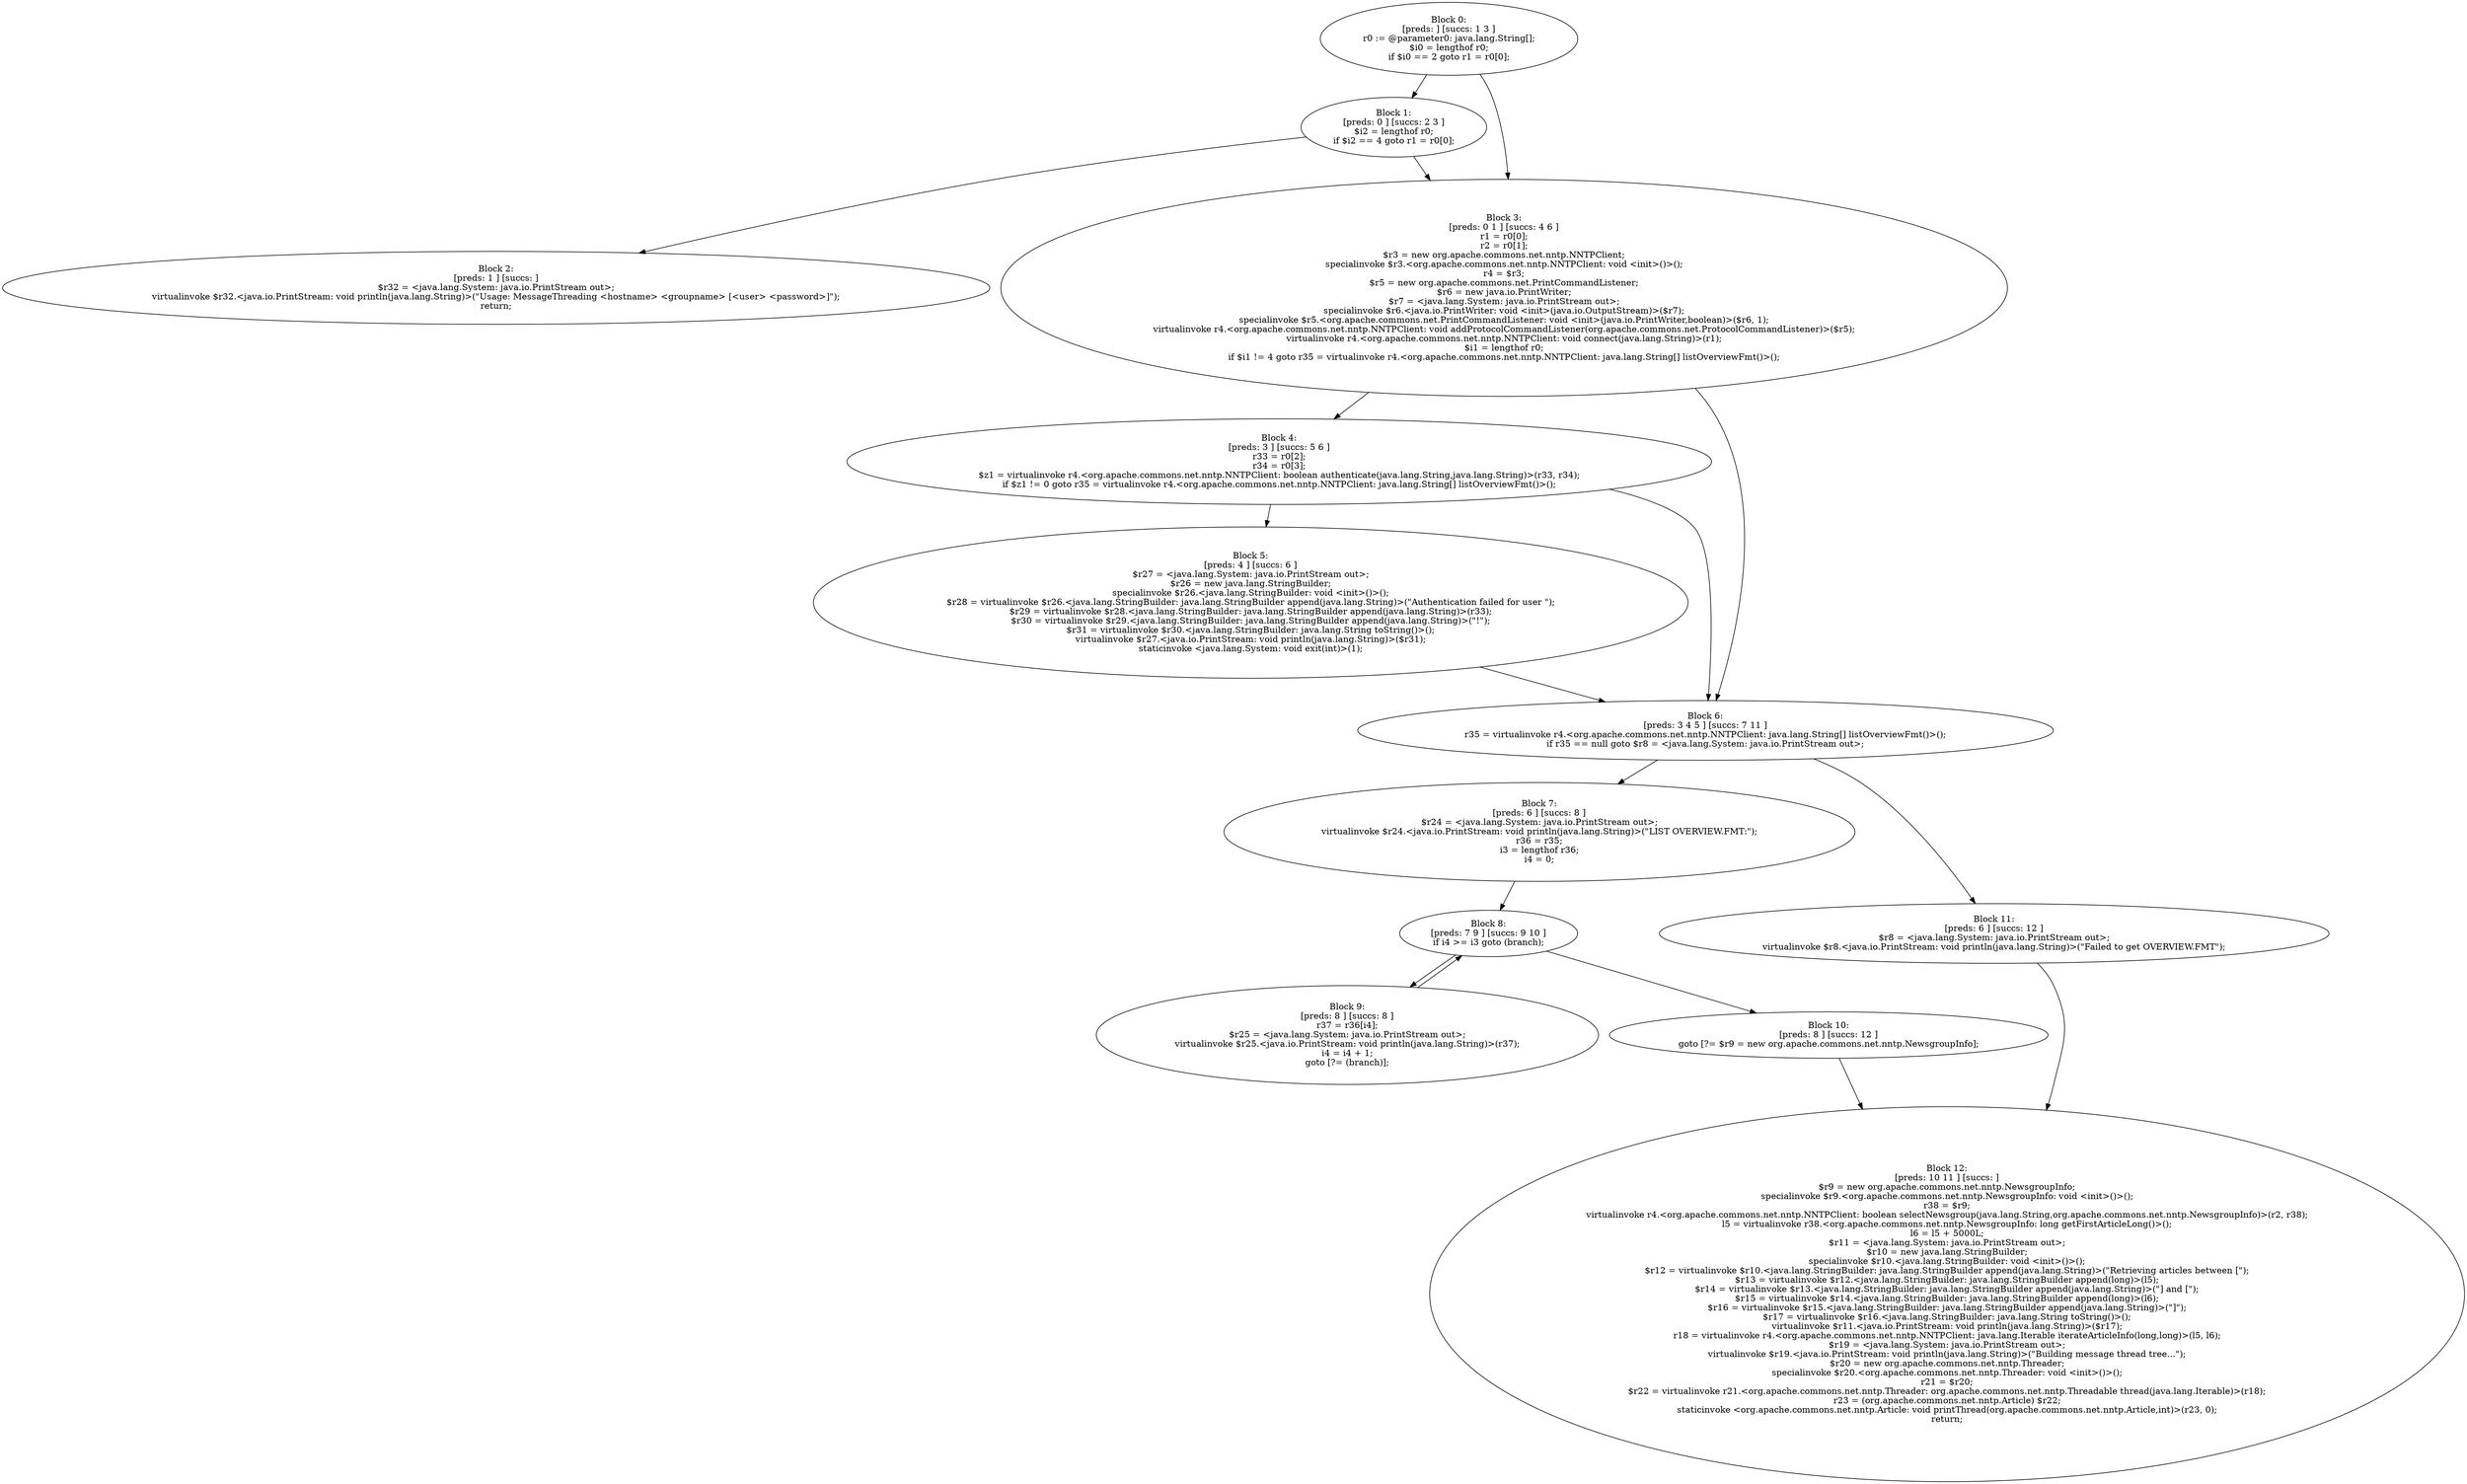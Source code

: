 digraph "unitGraph" {
    "Block 0:
[preds: ] [succs: 1 3 ]
r0 := @parameter0: java.lang.String[];
$i0 = lengthof r0;
if $i0 == 2 goto r1 = r0[0];
"
    "Block 1:
[preds: 0 ] [succs: 2 3 ]
$i2 = lengthof r0;
if $i2 == 4 goto r1 = r0[0];
"
    "Block 2:
[preds: 1 ] [succs: ]
$r32 = <java.lang.System: java.io.PrintStream out>;
virtualinvoke $r32.<java.io.PrintStream: void println(java.lang.String)>(\"Usage: MessageThreading <hostname> <groupname> [<user> <password>]\");
return;
"
    "Block 3:
[preds: 0 1 ] [succs: 4 6 ]
r1 = r0[0];
r2 = r0[1];
$r3 = new org.apache.commons.net.nntp.NNTPClient;
specialinvoke $r3.<org.apache.commons.net.nntp.NNTPClient: void <init>()>();
r4 = $r3;
$r5 = new org.apache.commons.net.PrintCommandListener;
$r6 = new java.io.PrintWriter;
$r7 = <java.lang.System: java.io.PrintStream out>;
specialinvoke $r6.<java.io.PrintWriter: void <init>(java.io.OutputStream)>($r7);
specialinvoke $r5.<org.apache.commons.net.PrintCommandListener: void <init>(java.io.PrintWriter,boolean)>($r6, 1);
virtualinvoke r4.<org.apache.commons.net.nntp.NNTPClient: void addProtocolCommandListener(org.apache.commons.net.ProtocolCommandListener)>($r5);
virtualinvoke r4.<org.apache.commons.net.nntp.NNTPClient: void connect(java.lang.String)>(r1);
$i1 = lengthof r0;
if $i1 != 4 goto r35 = virtualinvoke r4.<org.apache.commons.net.nntp.NNTPClient: java.lang.String[] listOverviewFmt()>();
"
    "Block 4:
[preds: 3 ] [succs: 5 6 ]
r33 = r0[2];
r34 = r0[3];
$z1 = virtualinvoke r4.<org.apache.commons.net.nntp.NNTPClient: boolean authenticate(java.lang.String,java.lang.String)>(r33, r34);
if $z1 != 0 goto r35 = virtualinvoke r4.<org.apache.commons.net.nntp.NNTPClient: java.lang.String[] listOverviewFmt()>();
"
    "Block 5:
[preds: 4 ] [succs: 6 ]
$r27 = <java.lang.System: java.io.PrintStream out>;
$r26 = new java.lang.StringBuilder;
specialinvoke $r26.<java.lang.StringBuilder: void <init>()>();
$r28 = virtualinvoke $r26.<java.lang.StringBuilder: java.lang.StringBuilder append(java.lang.String)>(\"Authentication failed for user \");
$r29 = virtualinvoke $r28.<java.lang.StringBuilder: java.lang.StringBuilder append(java.lang.String)>(r33);
$r30 = virtualinvoke $r29.<java.lang.StringBuilder: java.lang.StringBuilder append(java.lang.String)>(\"!\");
$r31 = virtualinvoke $r30.<java.lang.StringBuilder: java.lang.String toString()>();
virtualinvoke $r27.<java.io.PrintStream: void println(java.lang.String)>($r31);
staticinvoke <java.lang.System: void exit(int)>(1);
"
    "Block 6:
[preds: 3 4 5 ] [succs: 7 11 ]
r35 = virtualinvoke r4.<org.apache.commons.net.nntp.NNTPClient: java.lang.String[] listOverviewFmt()>();
if r35 == null goto $r8 = <java.lang.System: java.io.PrintStream out>;
"
    "Block 7:
[preds: 6 ] [succs: 8 ]
$r24 = <java.lang.System: java.io.PrintStream out>;
virtualinvoke $r24.<java.io.PrintStream: void println(java.lang.String)>(\"LIST OVERVIEW.FMT:\");
r36 = r35;
i3 = lengthof r36;
i4 = 0;
"
    "Block 8:
[preds: 7 9 ] [succs: 9 10 ]
if i4 >= i3 goto (branch);
"
    "Block 9:
[preds: 8 ] [succs: 8 ]
r37 = r36[i4];
$r25 = <java.lang.System: java.io.PrintStream out>;
virtualinvoke $r25.<java.io.PrintStream: void println(java.lang.String)>(r37);
i4 = i4 + 1;
goto [?= (branch)];
"
    "Block 10:
[preds: 8 ] [succs: 12 ]
goto [?= $r9 = new org.apache.commons.net.nntp.NewsgroupInfo];
"
    "Block 11:
[preds: 6 ] [succs: 12 ]
$r8 = <java.lang.System: java.io.PrintStream out>;
virtualinvoke $r8.<java.io.PrintStream: void println(java.lang.String)>(\"Failed to get OVERVIEW.FMT\");
"
    "Block 12:
[preds: 10 11 ] [succs: ]
$r9 = new org.apache.commons.net.nntp.NewsgroupInfo;
specialinvoke $r9.<org.apache.commons.net.nntp.NewsgroupInfo: void <init>()>();
r38 = $r9;
virtualinvoke r4.<org.apache.commons.net.nntp.NNTPClient: boolean selectNewsgroup(java.lang.String,org.apache.commons.net.nntp.NewsgroupInfo)>(r2, r38);
l5 = virtualinvoke r38.<org.apache.commons.net.nntp.NewsgroupInfo: long getFirstArticleLong()>();
l6 = l5 + 5000L;
$r11 = <java.lang.System: java.io.PrintStream out>;
$r10 = new java.lang.StringBuilder;
specialinvoke $r10.<java.lang.StringBuilder: void <init>()>();
$r12 = virtualinvoke $r10.<java.lang.StringBuilder: java.lang.StringBuilder append(java.lang.String)>(\"Retrieving articles between [\");
$r13 = virtualinvoke $r12.<java.lang.StringBuilder: java.lang.StringBuilder append(long)>(l5);
$r14 = virtualinvoke $r13.<java.lang.StringBuilder: java.lang.StringBuilder append(java.lang.String)>(\"] and [\");
$r15 = virtualinvoke $r14.<java.lang.StringBuilder: java.lang.StringBuilder append(long)>(l6);
$r16 = virtualinvoke $r15.<java.lang.StringBuilder: java.lang.StringBuilder append(java.lang.String)>(\"]\");
$r17 = virtualinvoke $r16.<java.lang.StringBuilder: java.lang.String toString()>();
virtualinvoke $r11.<java.io.PrintStream: void println(java.lang.String)>($r17);
r18 = virtualinvoke r4.<org.apache.commons.net.nntp.NNTPClient: java.lang.Iterable iterateArticleInfo(long,long)>(l5, l6);
$r19 = <java.lang.System: java.io.PrintStream out>;
virtualinvoke $r19.<java.io.PrintStream: void println(java.lang.String)>(\"Building message thread tree...\");
$r20 = new org.apache.commons.net.nntp.Threader;
specialinvoke $r20.<org.apache.commons.net.nntp.Threader: void <init>()>();
r21 = $r20;
$r22 = virtualinvoke r21.<org.apache.commons.net.nntp.Threader: org.apache.commons.net.nntp.Threadable thread(java.lang.Iterable)>(r18);
r23 = (org.apache.commons.net.nntp.Article) $r22;
staticinvoke <org.apache.commons.net.nntp.Article: void printThread(org.apache.commons.net.nntp.Article,int)>(r23, 0);
return;
"
    "Block 0:
[preds: ] [succs: 1 3 ]
r0 := @parameter0: java.lang.String[];
$i0 = lengthof r0;
if $i0 == 2 goto r1 = r0[0];
"->"Block 1:
[preds: 0 ] [succs: 2 3 ]
$i2 = lengthof r0;
if $i2 == 4 goto r1 = r0[0];
";
    "Block 0:
[preds: ] [succs: 1 3 ]
r0 := @parameter0: java.lang.String[];
$i0 = lengthof r0;
if $i0 == 2 goto r1 = r0[0];
"->"Block 3:
[preds: 0 1 ] [succs: 4 6 ]
r1 = r0[0];
r2 = r0[1];
$r3 = new org.apache.commons.net.nntp.NNTPClient;
specialinvoke $r3.<org.apache.commons.net.nntp.NNTPClient: void <init>()>();
r4 = $r3;
$r5 = new org.apache.commons.net.PrintCommandListener;
$r6 = new java.io.PrintWriter;
$r7 = <java.lang.System: java.io.PrintStream out>;
specialinvoke $r6.<java.io.PrintWriter: void <init>(java.io.OutputStream)>($r7);
specialinvoke $r5.<org.apache.commons.net.PrintCommandListener: void <init>(java.io.PrintWriter,boolean)>($r6, 1);
virtualinvoke r4.<org.apache.commons.net.nntp.NNTPClient: void addProtocolCommandListener(org.apache.commons.net.ProtocolCommandListener)>($r5);
virtualinvoke r4.<org.apache.commons.net.nntp.NNTPClient: void connect(java.lang.String)>(r1);
$i1 = lengthof r0;
if $i1 != 4 goto r35 = virtualinvoke r4.<org.apache.commons.net.nntp.NNTPClient: java.lang.String[] listOverviewFmt()>();
";
    "Block 1:
[preds: 0 ] [succs: 2 3 ]
$i2 = lengthof r0;
if $i2 == 4 goto r1 = r0[0];
"->"Block 2:
[preds: 1 ] [succs: ]
$r32 = <java.lang.System: java.io.PrintStream out>;
virtualinvoke $r32.<java.io.PrintStream: void println(java.lang.String)>(\"Usage: MessageThreading <hostname> <groupname> [<user> <password>]\");
return;
";
    "Block 1:
[preds: 0 ] [succs: 2 3 ]
$i2 = lengthof r0;
if $i2 == 4 goto r1 = r0[0];
"->"Block 3:
[preds: 0 1 ] [succs: 4 6 ]
r1 = r0[0];
r2 = r0[1];
$r3 = new org.apache.commons.net.nntp.NNTPClient;
specialinvoke $r3.<org.apache.commons.net.nntp.NNTPClient: void <init>()>();
r4 = $r3;
$r5 = new org.apache.commons.net.PrintCommandListener;
$r6 = new java.io.PrintWriter;
$r7 = <java.lang.System: java.io.PrintStream out>;
specialinvoke $r6.<java.io.PrintWriter: void <init>(java.io.OutputStream)>($r7);
specialinvoke $r5.<org.apache.commons.net.PrintCommandListener: void <init>(java.io.PrintWriter,boolean)>($r6, 1);
virtualinvoke r4.<org.apache.commons.net.nntp.NNTPClient: void addProtocolCommandListener(org.apache.commons.net.ProtocolCommandListener)>($r5);
virtualinvoke r4.<org.apache.commons.net.nntp.NNTPClient: void connect(java.lang.String)>(r1);
$i1 = lengthof r0;
if $i1 != 4 goto r35 = virtualinvoke r4.<org.apache.commons.net.nntp.NNTPClient: java.lang.String[] listOverviewFmt()>();
";
    "Block 3:
[preds: 0 1 ] [succs: 4 6 ]
r1 = r0[0];
r2 = r0[1];
$r3 = new org.apache.commons.net.nntp.NNTPClient;
specialinvoke $r3.<org.apache.commons.net.nntp.NNTPClient: void <init>()>();
r4 = $r3;
$r5 = new org.apache.commons.net.PrintCommandListener;
$r6 = new java.io.PrintWriter;
$r7 = <java.lang.System: java.io.PrintStream out>;
specialinvoke $r6.<java.io.PrintWriter: void <init>(java.io.OutputStream)>($r7);
specialinvoke $r5.<org.apache.commons.net.PrintCommandListener: void <init>(java.io.PrintWriter,boolean)>($r6, 1);
virtualinvoke r4.<org.apache.commons.net.nntp.NNTPClient: void addProtocolCommandListener(org.apache.commons.net.ProtocolCommandListener)>($r5);
virtualinvoke r4.<org.apache.commons.net.nntp.NNTPClient: void connect(java.lang.String)>(r1);
$i1 = lengthof r0;
if $i1 != 4 goto r35 = virtualinvoke r4.<org.apache.commons.net.nntp.NNTPClient: java.lang.String[] listOverviewFmt()>();
"->"Block 4:
[preds: 3 ] [succs: 5 6 ]
r33 = r0[2];
r34 = r0[3];
$z1 = virtualinvoke r4.<org.apache.commons.net.nntp.NNTPClient: boolean authenticate(java.lang.String,java.lang.String)>(r33, r34);
if $z1 != 0 goto r35 = virtualinvoke r4.<org.apache.commons.net.nntp.NNTPClient: java.lang.String[] listOverviewFmt()>();
";
    "Block 3:
[preds: 0 1 ] [succs: 4 6 ]
r1 = r0[0];
r2 = r0[1];
$r3 = new org.apache.commons.net.nntp.NNTPClient;
specialinvoke $r3.<org.apache.commons.net.nntp.NNTPClient: void <init>()>();
r4 = $r3;
$r5 = new org.apache.commons.net.PrintCommandListener;
$r6 = new java.io.PrintWriter;
$r7 = <java.lang.System: java.io.PrintStream out>;
specialinvoke $r6.<java.io.PrintWriter: void <init>(java.io.OutputStream)>($r7);
specialinvoke $r5.<org.apache.commons.net.PrintCommandListener: void <init>(java.io.PrintWriter,boolean)>($r6, 1);
virtualinvoke r4.<org.apache.commons.net.nntp.NNTPClient: void addProtocolCommandListener(org.apache.commons.net.ProtocolCommandListener)>($r5);
virtualinvoke r4.<org.apache.commons.net.nntp.NNTPClient: void connect(java.lang.String)>(r1);
$i1 = lengthof r0;
if $i1 != 4 goto r35 = virtualinvoke r4.<org.apache.commons.net.nntp.NNTPClient: java.lang.String[] listOverviewFmt()>();
"->"Block 6:
[preds: 3 4 5 ] [succs: 7 11 ]
r35 = virtualinvoke r4.<org.apache.commons.net.nntp.NNTPClient: java.lang.String[] listOverviewFmt()>();
if r35 == null goto $r8 = <java.lang.System: java.io.PrintStream out>;
";
    "Block 4:
[preds: 3 ] [succs: 5 6 ]
r33 = r0[2];
r34 = r0[3];
$z1 = virtualinvoke r4.<org.apache.commons.net.nntp.NNTPClient: boolean authenticate(java.lang.String,java.lang.String)>(r33, r34);
if $z1 != 0 goto r35 = virtualinvoke r4.<org.apache.commons.net.nntp.NNTPClient: java.lang.String[] listOverviewFmt()>();
"->"Block 5:
[preds: 4 ] [succs: 6 ]
$r27 = <java.lang.System: java.io.PrintStream out>;
$r26 = new java.lang.StringBuilder;
specialinvoke $r26.<java.lang.StringBuilder: void <init>()>();
$r28 = virtualinvoke $r26.<java.lang.StringBuilder: java.lang.StringBuilder append(java.lang.String)>(\"Authentication failed for user \");
$r29 = virtualinvoke $r28.<java.lang.StringBuilder: java.lang.StringBuilder append(java.lang.String)>(r33);
$r30 = virtualinvoke $r29.<java.lang.StringBuilder: java.lang.StringBuilder append(java.lang.String)>(\"!\");
$r31 = virtualinvoke $r30.<java.lang.StringBuilder: java.lang.String toString()>();
virtualinvoke $r27.<java.io.PrintStream: void println(java.lang.String)>($r31);
staticinvoke <java.lang.System: void exit(int)>(1);
";
    "Block 4:
[preds: 3 ] [succs: 5 6 ]
r33 = r0[2];
r34 = r0[3];
$z1 = virtualinvoke r4.<org.apache.commons.net.nntp.NNTPClient: boolean authenticate(java.lang.String,java.lang.String)>(r33, r34);
if $z1 != 0 goto r35 = virtualinvoke r4.<org.apache.commons.net.nntp.NNTPClient: java.lang.String[] listOverviewFmt()>();
"->"Block 6:
[preds: 3 4 5 ] [succs: 7 11 ]
r35 = virtualinvoke r4.<org.apache.commons.net.nntp.NNTPClient: java.lang.String[] listOverviewFmt()>();
if r35 == null goto $r8 = <java.lang.System: java.io.PrintStream out>;
";
    "Block 5:
[preds: 4 ] [succs: 6 ]
$r27 = <java.lang.System: java.io.PrintStream out>;
$r26 = new java.lang.StringBuilder;
specialinvoke $r26.<java.lang.StringBuilder: void <init>()>();
$r28 = virtualinvoke $r26.<java.lang.StringBuilder: java.lang.StringBuilder append(java.lang.String)>(\"Authentication failed for user \");
$r29 = virtualinvoke $r28.<java.lang.StringBuilder: java.lang.StringBuilder append(java.lang.String)>(r33);
$r30 = virtualinvoke $r29.<java.lang.StringBuilder: java.lang.StringBuilder append(java.lang.String)>(\"!\");
$r31 = virtualinvoke $r30.<java.lang.StringBuilder: java.lang.String toString()>();
virtualinvoke $r27.<java.io.PrintStream: void println(java.lang.String)>($r31);
staticinvoke <java.lang.System: void exit(int)>(1);
"->"Block 6:
[preds: 3 4 5 ] [succs: 7 11 ]
r35 = virtualinvoke r4.<org.apache.commons.net.nntp.NNTPClient: java.lang.String[] listOverviewFmt()>();
if r35 == null goto $r8 = <java.lang.System: java.io.PrintStream out>;
";
    "Block 6:
[preds: 3 4 5 ] [succs: 7 11 ]
r35 = virtualinvoke r4.<org.apache.commons.net.nntp.NNTPClient: java.lang.String[] listOverviewFmt()>();
if r35 == null goto $r8 = <java.lang.System: java.io.PrintStream out>;
"->"Block 7:
[preds: 6 ] [succs: 8 ]
$r24 = <java.lang.System: java.io.PrintStream out>;
virtualinvoke $r24.<java.io.PrintStream: void println(java.lang.String)>(\"LIST OVERVIEW.FMT:\");
r36 = r35;
i3 = lengthof r36;
i4 = 0;
";
    "Block 6:
[preds: 3 4 5 ] [succs: 7 11 ]
r35 = virtualinvoke r4.<org.apache.commons.net.nntp.NNTPClient: java.lang.String[] listOverviewFmt()>();
if r35 == null goto $r8 = <java.lang.System: java.io.PrintStream out>;
"->"Block 11:
[preds: 6 ] [succs: 12 ]
$r8 = <java.lang.System: java.io.PrintStream out>;
virtualinvoke $r8.<java.io.PrintStream: void println(java.lang.String)>(\"Failed to get OVERVIEW.FMT\");
";
    "Block 7:
[preds: 6 ] [succs: 8 ]
$r24 = <java.lang.System: java.io.PrintStream out>;
virtualinvoke $r24.<java.io.PrintStream: void println(java.lang.String)>(\"LIST OVERVIEW.FMT:\");
r36 = r35;
i3 = lengthof r36;
i4 = 0;
"->"Block 8:
[preds: 7 9 ] [succs: 9 10 ]
if i4 >= i3 goto (branch);
";
    "Block 8:
[preds: 7 9 ] [succs: 9 10 ]
if i4 >= i3 goto (branch);
"->"Block 9:
[preds: 8 ] [succs: 8 ]
r37 = r36[i4];
$r25 = <java.lang.System: java.io.PrintStream out>;
virtualinvoke $r25.<java.io.PrintStream: void println(java.lang.String)>(r37);
i4 = i4 + 1;
goto [?= (branch)];
";
    "Block 8:
[preds: 7 9 ] [succs: 9 10 ]
if i4 >= i3 goto (branch);
"->"Block 10:
[preds: 8 ] [succs: 12 ]
goto [?= $r9 = new org.apache.commons.net.nntp.NewsgroupInfo];
";
    "Block 9:
[preds: 8 ] [succs: 8 ]
r37 = r36[i4];
$r25 = <java.lang.System: java.io.PrintStream out>;
virtualinvoke $r25.<java.io.PrintStream: void println(java.lang.String)>(r37);
i4 = i4 + 1;
goto [?= (branch)];
"->"Block 8:
[preds: 7 9 ] [succs: 9 10 ]
if i4 >= i3 goto (branch);
";
    "Block 10:
[preds: 8 ] [succs: 12 ]
goto [?= $r9 = new org.apache.commons.net.nntp.NewsgroupInfo];
"->"Block 12:
[preds: 10 11 ] [succs: ]
$r9 = new org.apache.commons.net.nntp.NewsgroupInfo;
specialinvoke $r9.<org.apache.commons.net.nntp.NewsgroupInfo: void <init>()>();
r38 = $r9;
virtualinvoke r4.<org.apache.commons.net.nntp.NNTPClient: boolean selectNewsgroup(java.lang.String,org.apache.commons.net.nntp.NewsgroupInfo)>(r2, r38);
l5 = virtualinvoke r38.<org.apache.commons.net.nntp.NewsgroupInfo: long getFirstArticleLong()>();
l6 = l5 + 5000L;
$r11 = <java.lang.System: java.io.PrintStream out>;
$r10 = new java.lang.StringBuilder;
specialinvoke $r10.<java.lang.StringBuilder: void <init>()>();
$r12 = virtualinvoke $r10.<java.lang.StringBuilder: java.lang.StringBuilder append(java.lang.String)>(\"Retrieving articles between [\");
$r13 = virtualinvoke $r12.<java.lang.StringBuilder: java.lang.StringBuilder append(long)>(l5);
$r14 = virtualinvoke $r13.<java.lang.StringBuilder: java.lang.StringBuilder append(java.lang.String)>(\"] and [\");
$r15 = virtualinvoke $r14.<java.lang.StringBuilder: java.lang.StringBuilder append(long)>(l6);
$r16 = virtualinvoke $r15.<java.lang.StringBuilder: java.lang.StringBuilder append(java.lang.String)>(\"]\");
$r17 = virtualinvoke $r16.<java.lang.StringBuilder: java.lang.String toString()>();
virtualinvoke $r11.<java.io.PrintStream: void println(java.lang.String)>($r17);
r18 = virtualinvoke r4.<org.apache.commons.net.nntp.NNTPClient: java.lang.Iterable iterateArticleInfo(long,long)>(l5, l6);
$r19 = <java.lang.System: java.io.PrintStream out>;
virtualinvoke $r19.<java.io.PrintStream: void println(java.lang.String)>(\"Building message thread tree...\");
$r20 = new org.apache.commons.net.nntp.Threader;
specialinvoke $r20.<org.apache.commons.net.nntp.Threader: void <init>()>();
r21 = $r20;
$r22 = virtualinvoke r21.<org.apache.commons.net.nntp.Threader: org.apache.commons.net.nntp.Threadable thread(java.lang.Iterable)>(r18);
r23 = (org.apache.commons.net.nntp.Article) $r22;
staticinvoke <org.apache.commons.net.nntp.Article: void printThread(org.apache.commons.net.nntp.Article,int)>(r23, 0);
return;
";
    "Block 11:
[preds: 6 ] [succs: 12 ]
$r8 = <java.lang.System: java.io.PrintStream out>;
virtualinvoke $r8.<java.io.PrintStream: void println(java.lang.String)>(\"Failed to get OVERVIEW.FMT\");
"->"Block 12:
[preds: 10 11 ] [succs: ]
$r9 = new org.apache.commons.net.nntp.NewsgroupInfo;
specialinvoke $r9.<org.apache.commons.net.nntp.NewsgroupInfo: void <init>()>();
r38 = $r9;
virtualinvoke r4.<org.apache.commons.net.nntp.NNTPClient: boolean selectNewsgroup(java.lang.String,org.apache.commons.net.nntp.NewsgroupInfo)>(r2, r38);
l5 = virtualinvoke r38.<org.apache.commons.net.nntp.NewsgroupInfo: long getFirstArticleLong()>();
l6 = l5 + 5000L;
$r11 = <java.lang.System: java.io.PrintStream out>;
$r10 = new java.lang.StringBuilder;
specialinvoke $r10.<java.lang.StringBuilder: void <init>()>();
$r12 = virtualinvoke $r10.<java.lang.StringBuilder: java.lang.StringBuilder append(java.lang.String)>(\"Retrieving articles between [\");
$r13 = virtualinvoke $r12.<java.lang.StringBuilder: java.lang.StringBuilder append(long)>(l5);
$r14 = virtualinvoke $r13.<java.lang.StringBuilder: java.lang.StringBuilder append(java.lang.String)>(\"] and [\");
$r15 = virtualinvoke $r14.<java.lang.StringBuilder: java.lang.StringBuilder append(long)>(l6);
$r16 = virtualinvoke $r15.<java.lang.StringBuilder: java.lang.StringBuilder append(java.lang.String)>(\"]\");
$r17 = virtualinvoke $r16.<java.lang.StringBuilder: java.lang.String toString()>();
virtualinvoke $r11.<java.io.PrintStream: void println(java.lang.String)>($r17);
r18 = virtualinvoke r4.<org.apache.commons.net.nntp.NNTPClient: java.lang.Iterable iterateArticleInfo(long,long)>(l5, l6);
$r19 = <java.lang.System: java.io.PrintStream out>;
virtualinvoke $r19.<java.io.PrintStream: void println(java.lang.String)>(\"Building message thread tree...\");
$r20 = new org.apache.commons.net.nntp.Threader;
specialinvoke $r20.<org.apache.commons.net.nntp.Threader: void <init>()>();
r21 = $r20;
$r22 = virtualinvoke r21.<org.apache.commons.net.nntp.Threader: org.apache.commons.net.nntp.Threadable thread(java.lang.Iterable)>(r18);
r23 = (org.apache.commons.net.nntp.Article) $r22;
staticinvoke <org.apache.commons.net.nntp.Article: void printThread(org.apache.commons.net.nntp.Article,int)>(r23, 0);
return;
";
}
